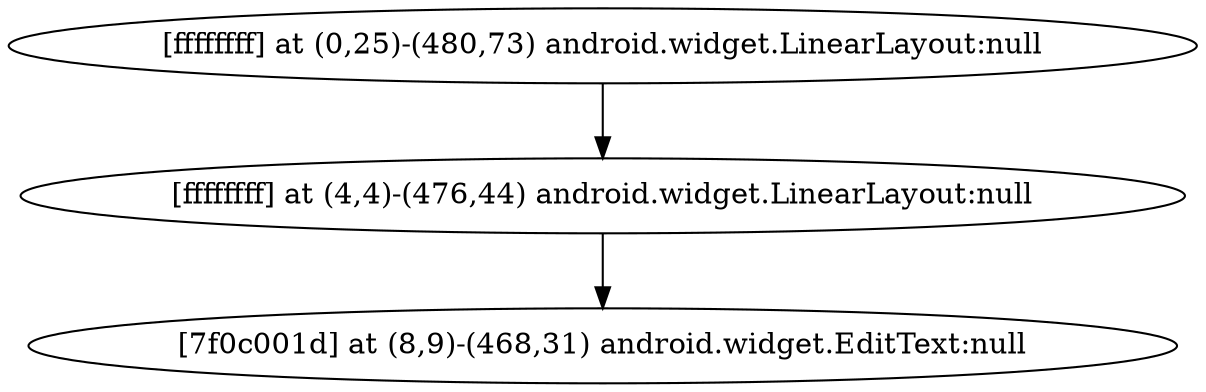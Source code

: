 strict digraph G {
  1 [ label="[ffffffff] at (0,25)-(480,73) android.widget.LinearLayout:null" ];
  2 [ label="[ffffffff] at (4,4)-(476,44) android.widget.LinearLayout:null" ];
  3 [ label="[7f0c001d] at (8,9)-(468,31) android.widget.EditText:null" ];
  1 -> 2;
  2 -> 3;
}
